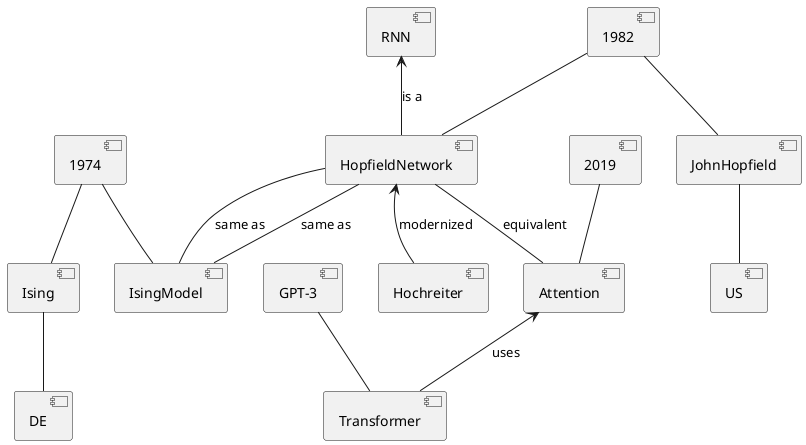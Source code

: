 @startuml

[HopfieldNetwork] <-- [Hochreiter]: modernized
[RNN] <-- [HopfieldNetwork]: is a
[HopfieldNetwork] -- [IsingModel]: same as
[JohnHopfield] -- [US]
[1982] -- [JohnHopfield]
[1982] -- [HopfieldNetwork]
[Ising] -- [DE]
[1974] -- [Ising]
[1974] -- [IsingModel]
[HopfieldNetwork] -- [IsingModel]: same as

[Attention] <-- [Transformer]: uses
[2019] -- [Attention]
[GPT-3] -- [Transformer]
[HopfieldNetwork] -- [Attention]: equivalent

@enduml

